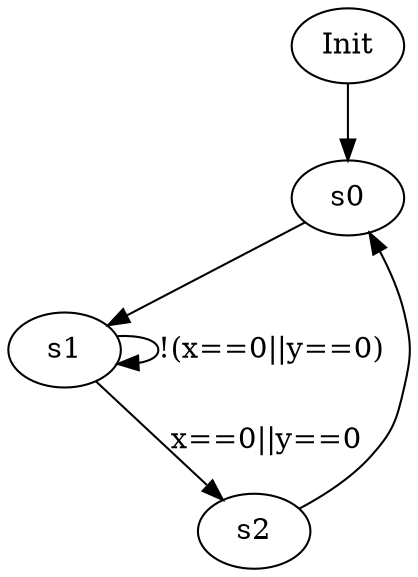 digraph mutex {
Init -> s0[size=10];
s0 -> s1; 
s1 -> s2[label="x==0||y==0"];
s1 -> s1[label="!(x==0||y==0)"];
s2 -> s0;
}
